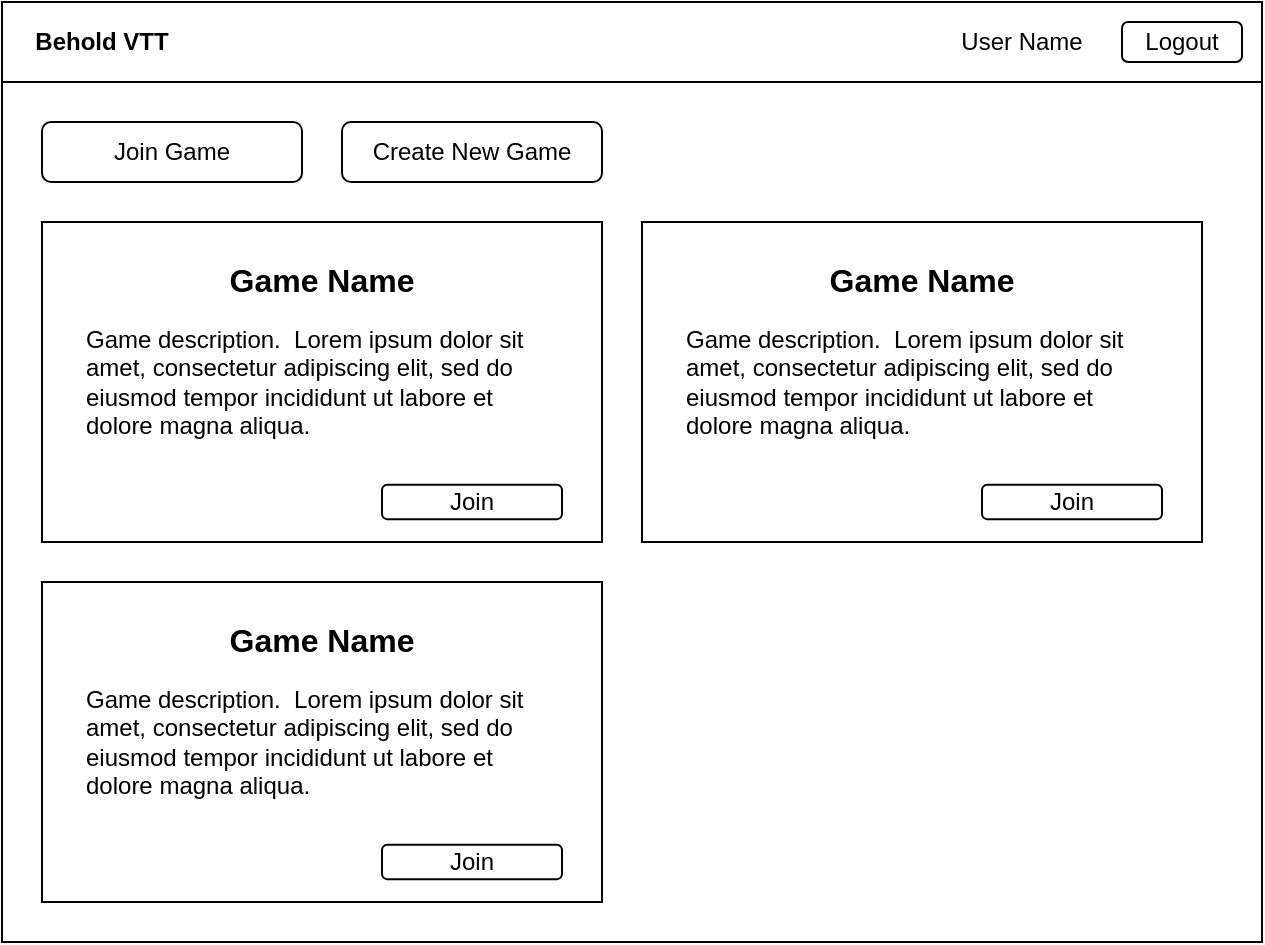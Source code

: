 <mxfile version="24.7.17">
  <diagram name="Page-1" id="03018318-947c-dd8e-b7a3-06fadd420f32">
    <mxGraphModel dx="1231" dy="722" grid="1" gridSize="10" guides="1" tooltips="1" connect="1" arrows="1" fold="1" page="0" pageScale="1" pageWidth="1100" pageHeight="850" background="none" math="0" shadow="0">
      <root>
        <mxCell id="0" />
        <mxCell id="1" parent="0" />
        <mxCell id="a_xUBQwBy6rDpvlgd22E-2" value="" style="rounded=0;whiteSpace=wrap;html=1;" parent="1" vertex="1">
          <mxGeometry y="120" width="630" height="470" as="geometry" />
        </mxCell>
        <mxCell id="a_xUBQwBy6rDpvlgd22E-4" value="" style="rounded=0;whiteSpace=wrap;html=1;" parent="1" vertex="1">
          <mxGeometry y="120" width="630" height="40" as="geometry" />
        </mxCell>
        <mxCell id="a_xUBQwBy6rDpvlgd22E-5" value="Logout" style="rounded=1;whiteSpace=wrap;html=1;" parent="1" vertex="1">
          <mxGeometry x="560" y="130" width="60" height="20" as="geometry" />
        </mxCell>
        <mxCell id="a_xUBQwBy6rDpvlgd22E-6" value="Behold VTT" style="text;html=1;align=center;verticalAlign=middle;whiteSpace=wrap;rounded=0;fontStyle=1" parent="1" vertex="1">
          <mxGeometry x="10" y="125" width="80" height="30" as="geometry" />
        </mxCell>
        <mxCell id="a_xUBQwBy6rDpvlgd22E-7" value="User Name" style="text;html=1;align=center;verticalAlign=middle;whiteSpace=wrap;rounded=0;" parent="1" vertex="1">
          <mxGeometry x="470" y="125" width="80" height="30" as="geometry" />
        </mxCell>
        <mxCell id="a_xUBQwBy6rDpvlgd22E-20" value="Join Game" style="rounded=1;whiteSpace=wrap;html=1;" parent="1" vertex="1">
          <mxGeometry x="20" y="180" width="130" height="30" as="geometry" />
        </mxCell>
        <mxCell id="a_xUBQwBy6rDpvlgd22E-21" value="" style="group" parent="1" vertex="1" connectable="0">
          <mxGeometry x="20" y="230" width="280" height="160" as="geometry" />
        </mxCell>
        <mxCell id="a_xUBQwBy6rDpvlgd22E-22" value="" style="rounded=0;whiteSpace=wrap;html=1;" parent="a_xUBQwBy6rDpvlgd22E-21" vertex="1">
          <mxGeometry width="280" height="160" as="geometry" />
        </mxCell>
        <mxCell id="a_xUBQwBy6rDpvlgd22E-23" value="Game Name" style="text;html=1;align=center;verticalAlign=middle;whiteSpace=wrap;rounded=0;fontStyle=1;fontSize=16;" parent="a_xUBQwBy6rDpvlgd22E-21" vertex="1">
          <mxGeometry x="20" y="19.999" width="240" height="17.143" as="geometry" />
        </mxCell>
        <mxCell id="a_xUBQwBy6rDpvlgd22E-24" value="Game description.&amp;nbsp; Lorem ipsum dolor sit amet, consectetur adipiscing elit, sed do eiusmod tempor incididunt ut labore et dolore magna aliqua." style="text;html=1;align=left;verticalAlign=middle;whiteSpace=wrap;rounded=0;fontStyle=0" parent="a_xUBQwBy6rDpvlgd22E-21" vertex="1">
          <mxGeometry x="20" y="62.856" width="240" height="34.286" as="geometry" />
        </mxCell>
        <mxCell id="a_xUBQwBy6rDpvlgd22E-25" value="Join" style="rounded=1;whiteSpace=wrap;html=1;" parent="a_xUBQwBy6rDpvlgd22E-21" vertex="1">
          <mxGeometry x="170" y="131.429" width="90" height="17.143" as="geometry" />
        </mxCell>
        <mxCell id="_uUnB0Orezx1W5GLMP9N-1" value="" style="group" vertex="1" connectable="0" parent="1">
          <mxGeometry x="320" y="230" width="280" height="160" as="geometry" />
        </mxCell>
        <mxCell id="_uUnB0Orezx1W5GLMP9N-2" value="" style="rounded=0;whiteSpace=wrap;html=1;" vertex="1" parent="_uUnB0Orezx1W5GLMP9N-1">
          <mxGeometry width="280" height="160" as="geometry" />
        </mxCell>
        <mxCell id="_uUnB0Orezx1W5GLMP9N-3" value="Game Name" style="text;html=1;align=center;verticalAlign=middle;whiteSpace=wrap;rounded=0;fontStyle=1;fontSize=16;" vertex="1" parent="_uUnB0Orezx1W5GLMP9N-1">
          <mxGeometry x="20" y="19.999" width="240" height="17.143" as="geometry" />
        </mxCell>
        <mxCell id="_uUnB0Orezx1W5GLMP9N-4" value="Game description.&amp;nbsp; Lorem ipsum dolor sit amet, consectetur adipiscing elit, sed do eiusmod tempor incididunt ut labore et dolore magna aliqua." style="text;html=1;align=left;verticalAlign=middle;whiteSpace=wrap;rounded=0;fontStyle=0" vertex="1" parent="_uUnB0Orezx1W5GLMP9N-1">
          <mxGeometry x="20" y="62.856" width="240" height="34.286" as="geometry" />
        </mxCell>
        <mxCell id="_uUnB0Orezx1W5GLMP9N-5" value="Join" style="rounded=1;whiteSpace=wrap;html=1;" vertex="1" parent="_uUnB0Orezx1W5GLMP9N-1">
          <mxGeometry x="170" y="131.429" width="90" height="17.143" as="geometry" />
        </mxCell>
        <mxCell id="_uUnB0Orezx1W5GLMP9N-9" value="Create New Game" style="rounded=1;whiteSpace=wrap;html=1;" vertex="1" parent="1">
          <mxGeometry x="170" y="180" width="130" height="30" as="geometry" />
        </mxCell>
        <mxCell id="_uUnB0Orezx1W5GLMP9N-10" value="" style="group" vertex="1" connectable="0" parent="1">
          <mxGeometry x="20" y="410" width="280" height="160" as="geometry" />
        </mxCell>
        <mxCell id="_uUnB0Orezx1W5GLMP9N-11" value="" style="rounded=0;whiteSpace=wrap;html=1;" vertex="1" parent="_uUnB0Orezx1W5GLMP9N-10">
          <mxGeometry width="280" height="160" as="geometry" />
        </mxCell>
        <mxCell id="_uUnB0Orezx1W5GLMP9N-12" value="Game Name" style="text;html=1;align=center;verticalAlign=middle;whiteSpace=wrap;rounded=0;fontStyle=1;fontSize=16;" vertex="1" parent="_uUnB0Orezx1W5GLMP9N-10">
          <mxGeometry x="20" y="19.999" width="240" height="17.143" as="geometry" />
        </mxCell>
        <mxCell id="_uUnB0Orezx1W5GLMP9N-13" value="Game description.&amp;nbsp; Lorem ipsum dolor sit amet, consectetur adipiscing elit, sed do eiusmod tempor incididunt ut labore et dolore magna aliqua." style="text;html=1;align=left;verticalAlign=middle;whiteSpace=wrap;rounded=0;fontStyle=0" vertex="1" parent="_uUnB0Orezx1W5GLMP9N-10">
          <mxGeometry x="20" y="62.856" width="240" height="34.286" as="geometry" />
        </mxCell>
        <mxCell id="_uUnB0Orezx1W5GLMP9N-14" value="Join" style="rounded=1;whiteSpace=wrap;html=1;" vertex="1" parent="_uUnB0Orezx1W5GLMP9N-10">
          <mxGeometry x="170" y="131.429" width="90" height="17.143" as="geometry" />
        </mxCell>
      </root>
    </mxGraphModel>
  </diagram>
</mxfile>
